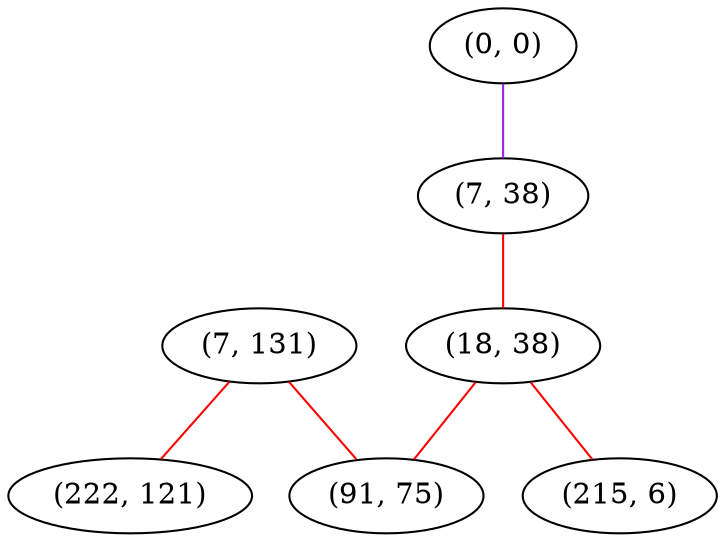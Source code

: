 graph "" {
"(7, 131)";
"(0, 0)";
"(7, 38)";
"(18, 38)";
"(91, 75)";
"(215, 6)";
"(222, 121)";
"(7, 131)" -- "(222, 121)"  [color=red, key=0, weight=1];
"(7, 131)" -- "(91, 75)"  [color=red, key=0, weight=1];
"(0, 0)" -- "(7, 38)"  [color=purple, key=0, weight=4];
"(7, 38)" -- "(18, 38)"  [color=red, key=0, weight=1];
"(18, 38)" -- "(215, 6)"  [color=red, key=0, weight=1];
"(18, 38)" -- "(91, 75)"  [color=red, key=0, weight=1];
}
